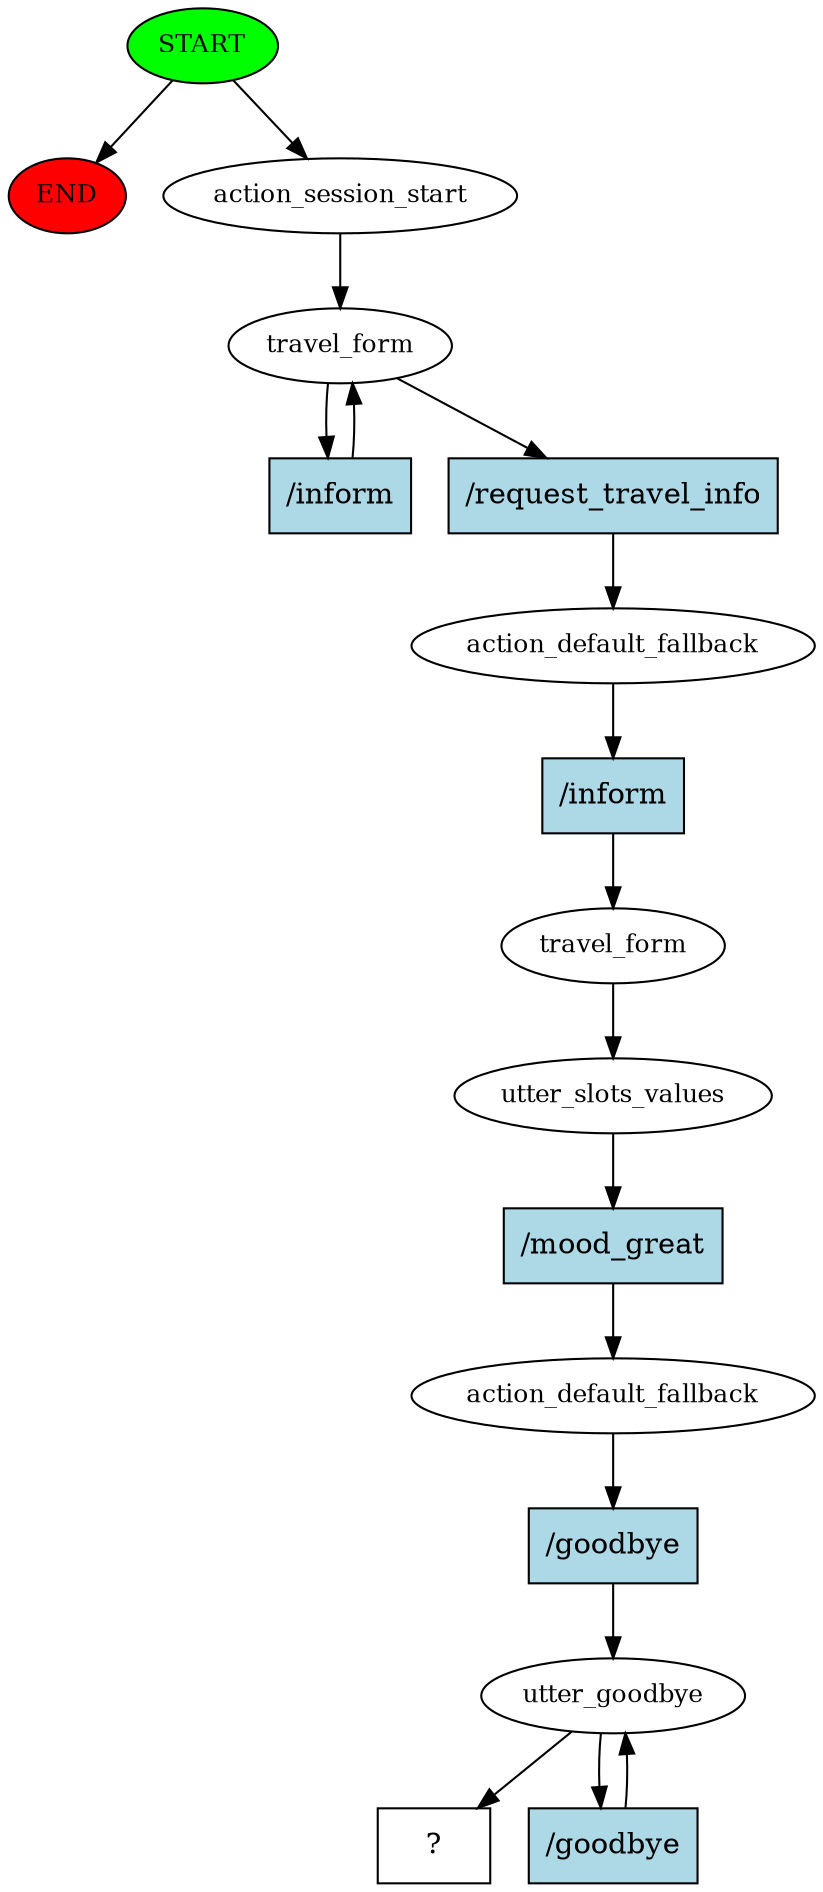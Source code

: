 digraph  {
0 [class="start active", fillcolor=green, fontsize=12, label=START, style=filled];
"-1" [class=end, fillcolor=red, fontsize=12, label=END, style=filled];
1 [class=active, fontsize=12, label=action_session_start];
2 [class=active, fontsize=12, label=travel_form];
5 [class=active, fontsize=12, label=action_default_fallback];
6 [class=active, fontsize=12, label=travel_form];
7 [class=active, fontsize=12, label=utter_slots_values];
8 [class=active, fontsize=12, label=action_default_fallback];
9 [class=active, fontsize=12, label=utter_goodbye];
11 [class="intent dashed active", label="  ?  ", shape=rect];
12 [class="intent active", fillcolor=lightblue, label="/inform", shape=rect, style=filled];
13 [class="intent active", fillcolor=lightblue, label="/request_travel_info", shape=rect, style=filled];
14 [class="intent active", fillcolor=lightblue, label="/inform", shape=rect, style=filled];
15 [class="intent active", fillcolor=lightblue, label="/mood_great", shape=rect, style=filled];
16 [class="intent active", fillcolor=lightblue, label="/goodbye", shape=rect, style=filled];
17 [class="intent active", fillcolor=lightblue, label="/goodbye", shape=rect, style=filled];
0 -> "-1"  [class="", key=NONE, label=""];
0 -> 1  [class=active, key=NONE, label=""];
1 -> 2  [class=active, key=NONE, label=""];
2 -> 12  [class=active, key=0];
2 -> 13  [class=active, key=0];
5 -> 14  [class=active, key=0];
6 -> 7  [class=active, key=NONE, label=""];
7 -> 15  [class=active, key=0];
8 -> 16  [class=active, key=0];
9 -> 11  [class=active, key=NONE, label=""];
9 -> 17  [class=active, key=0];
12 -> 2  [class=active, key=0];
13 -> 5  [class=active, key=0];
14 -> 6  [class=active, key=0];
15 -> 8  [class=active, key=0];
16 -> 9  [class=active, key=0];
17 -> 9  [class=active, key=0];
}
